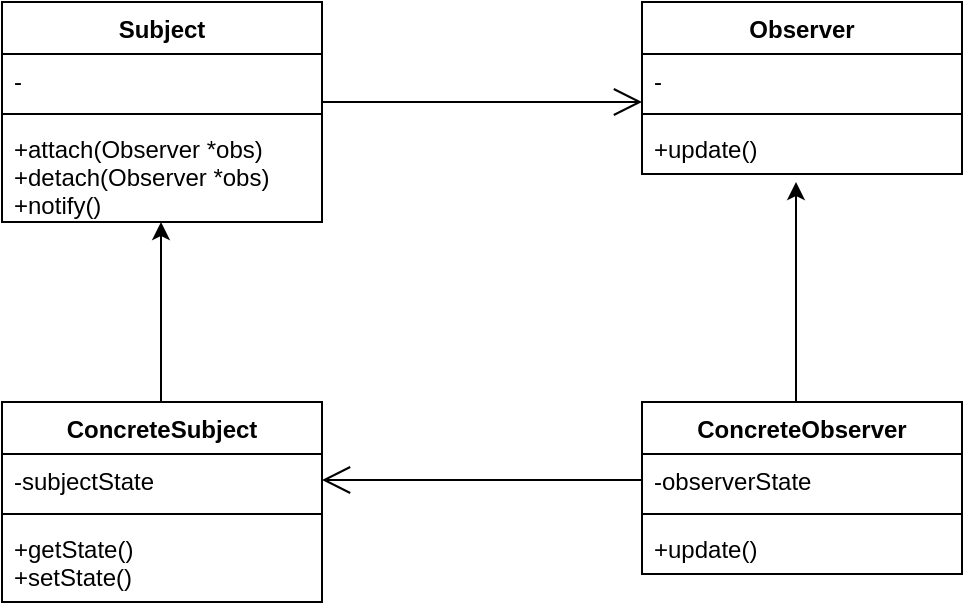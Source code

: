 <mxfile version="16.1.0" type="github">
  <diagram id="aVZm5cUk2s4T7HYxCkkS" name="Page-1">
    <mxGraphModel dx="782" dy="436" grid="1" gridSize="10" guides="1" tooltips="1" connect="1" arrows="1" fold="1" page="1" pageScale="1" pageWidth="827" pageHeight="1169" math="0" shadow="0">
      <root>
        <mxCell id="0" />
        <mxCell id="1" parent="0" />
        <mxCell id="i2juAloO8C-h_MIuvayo-6" value="Subject" style="swimlane;fontStyle=1;align=center;verticalAlign=top;childLayout=stackLayout;horizontal=1;startSize=26;horizontalStack=0;resizeParent=1;resizeParentMax=0;resizeLast=0;collapsible=1;marginBottom=0;" vertex="1" parent="1">
          <mxGeometry x="120" y="120" width="160" height="110" as="geometry" />
        </mxCell>
        <mxCell id="i2juAloO8C-h_MIuvayo-7" value="-" style="text;strokeColor=none;fillColor=none;align=left;verticalAlign=top;spacingLeft=4;spacingRight=4;overflow=hidden;rotatable=0;points=[[0,0.5],[1,0.5]];portConstraint=eastwest;" vertex="1" parent="i2juAloO8C-h_MIuvayo-6">
          <mxGeometry y="26" width="160" height="26" as="geometry" />
        </mxCell>
        <mxCell id="i2juAloO8C-h_MIuvayo-8" value="" style="line;strokeWidth=1;fillColor=none;align=left;verticalAlign=middle;spacingTop=-1;spacingLeft=3;spacingRight=3;rotatable=0;labelPosition=right;points=[];portConstraint=eastwest;" vertex="1" parent="i2juAloO8C-h_MIuvayo-6">
          <mxGeometry y="52" width="160" height="8" as="geometry" />
        </mxCell>
        <mxCell id="i2juAloO8C-h_MIuvayo-9" value="+attach(Observer *obs)&#xa;+detach(Observer *obs)&#xa;+notify()" style="text;strokeColor=none;fillColor=none;align=left;verticalAlign=top;spacingLeft=4;spacingRight=4;overflow=hidden;rotatable=0;points=[[0,0.5],[1,0.5]];portConstraint=eastwest;" vertex="1" parent="i2juAloO8C-h_MIuvayo-6">
          <mxGeometry y="60" width="160" height="50" as="geometry" />
        </mxCell>
        <mxCell id="i2juAloO8C-h_MIuvayo-10" value="Observer" style="swimlane;fontStyle=1;align=center;verticalAlign=top;childLayout=stackLayout;horizontal=1;startSize=26;horizontalStack=0;resizeParent=1;resizeParentMax=0;resizeLast=0;collapsible=1;marginBottom=0;" vertex="1" parent="1">
          <mxGeometry x="440" y="120" width="160" height="86" as="geometry" />
        </mxCell>
        <mxCell id="i2juAloO8C-h_MIuvayo-11" value="-" style="text;strokeColor=none;fillColor=none;align=left;verticalAlign=top;spacingLeft=4;spacingRight=4;overflow=hidden;rotatable=0;points=[[0,0.5],[1,0.5]];portConstraint=eastwest;" vertex="1" parent="i2juAloO8C-h_MIuvayo-10">
          <mxGeometry y="26" width="160" height="26" as="geometry" />
        </mxCell>
        <mxCell id="i2juAloO8C-h_MIuvayo-12" value="" style="line;strokeWidth=1;fillColor=none;align=left;verticalAlign=middle;spacingTop=-1;spacingLeft=3;spacingRight=3;rotatable=0;labelPosition=right;points=[];portConstraint=eastwest;" vertex="1" parent="i2juAloO8C-h_MIuvayo-10">
          <mxGeometry y="52" width="160" height="8" as="geometry" />
        </mxCell>
        <mxCell id="i2juAloO8C-h_MIuvayo-13" value="+update()" style="text;strokeColor=none;fillColor=none;align=left;verticalAlign=top;spacingLeft=4;spacingRight=4;overflow=hidden;rotatable=0;points=[[0,0.5],[1,0.5]];portConstraint=eastwest;" vertex="1" parent="i2juAloO8C-h_MIuvayo-10">
          <mxGeometry y="60" width="160" height="26" as="geometry" />
        </mxCell>
        <mxCell id="i2juAloO8C-h_MIuvayo-14" value="ConcreteObserver" style="swimlane;fontStyle=1;align=center;verticalAlign=top;childLayout=stackLayout;horizontal=1;startSize=26;horizontalStack=0;resizeParent=1;resizeParentMax=0;resizeLast=0;collapsible=1;marginBottom=0;" vertex="1" parent="1">
          <mxGeometry x="440" y="320" width="160" height="86" as="geometry" />
        </mxCell>
        <mxCell id="i2juAloO8C-h_MIuvayo-15" value="-observerState" style="text;strokeColor=none;fillColor=none;align=left;verticalAlign=top;spacingLeft=4;spacingRight=4;overflow=hidden;rotatable=0;points=[[0,0.5],[1,0.5]];portConstraint=eastwest;" vertex="1" parent="i2juAloO8C-h_MIuvayo-14">
          <mxGeometry y="26" width="160" height="26" as="geometry" />
        </mxCell>
        <mxCell id="i2juAloO8C-h_MIuvayo-16" value="" style="line;strokeWidth=1;fillColor=none;align=left;verticalAlign=middle;spacingTop=-1;spacingLeft=3;spacingRight=3;rotatable=0;labelPosition=right;points=[];portConstraint=eastwest;" vertex="1" parent="i2juAloO8C-h_MIuvayo-14">
          <mxGeometry y="52" width="160" height="8" as="geometry" />
        </mxCell>
        <mxCell id="i2juAloO8C-h_MIuvayo-17" value="+update()" style="text;strokeColor=none;fillColor=none;align=left;verticalAlign=top;spacingLeft=4;spacingRight=4;overflow=hidden;rotatable=0;points=[[0,0.5],[1,0.5]];portConstraint=eastwest;" vertex="1" parent="i2juAloO8C-h_MIuvayo-14">
          <mxGeometry y="60" width="160" height="26" as="geometry" />
        </mxCell>
        <mxCell id="i2juAloO8C-h_MIuvayo-18" value="ConcreteSubject" style="swimlane;fontStyle=1;align=center;verticalAlign=top;childLayout=stackLayout;horizontal=1;startSize=26;horizontalStack=0;resizeParent=1;resizeParentMax=0;resizeLast=0;collapsible=1;marginBottom=0;" vertex="1" parent="1">
          <mxGeometry x="120" y="320" width="160" height="100" as="geometry" />
        </mxCell>
        <mxCell id="i2juAloO8C-h_MIuvayo-19" value="-subjectState" style="text;strokeColor=none;fillColor=none;align=left;verticalAlign=top;spacingLeft=4;spacingRight=4;overflow=hidden;rotatable=0;points=[[0,0.5],[1,0.5]];portConstraint=eastwest;" vertex="1" parent="i2juAloO8C-h_MIuvayo-18">
          <mxGeometry y="26" width="160" height="26" as="geometry" />
        </mxCell>
        <mxCell id="i2juAloO8C-h_MIuvayo-20" value="" style="line;strokeWidth=1;fillColor=none;align=left;verticalAlign=middle;spacingTop=-1;spacingLeft=3;spacingRight=3;rotatable=0;labelPosition=right;points=[];portConstraint=eastwest;" vertex="1" parent="i2juAloO8C-h_MIuvayo-18">
          <mxGeometry y="52" width="160" height="8" as="geometry" />
        </mxCell>
        <mxCell id="i2juAloO8C-h_MIuvayo-21" value="+getState()&#xa;+setState()" style="text;strokeColor=none;fillColor=none;align=left;verticalAlign=top;spacingLeft=4;spacingRight=4;overflow=hidden;rotatable=0;points=[[0,0.5],[1,0.5]];portConstraint=eastwest;" vertex="1" parent="i2juAloO8C-h_MIuvayo-18">
          <mxGeometry y="60" width="160" height="40" as="geometry" />
        </mxCell>
        <mxCell id="i2juAloO8C-h_MIuvayo-31" value="" style="endArrow=open;endFill=1;endSize=12;html=1;rounded=0;" edge="1" parent="1">
          <mxGeometry width="160" relative="1" as="geometry">
            <mxPoint x="280" y="170" as="sourcePoint" />
            <mxPoint x="440" y="170" as="targetPoint" />
          </mxGeometry>
        </mxCell>
        <mxCell id="i2juAloO8C-h_MIuvayo-32" value="" style="endArrow=open;endFill=1;endSize=12;html=1;rounded=0;exitX=0;exitY=0.5;exitDx=0;exitDy=0;" edge="1" parent="1" source="i2juAloO8C-h_MIuvayo-15" target="i2juAloO8C-h_MIuvayo-19">
          <mxGeometry width="160" relative="1" as="geometry">
            <mxPoint x="320" y="360" as="sourcePoint" />
            <mxPoint x="480" y="360" as="targetPoint" />
          </mxGeometry>
        </mxCell>
        <mxCell id="i2juAloO8C-h_MIuvayo-33" value="" style="endArrow=classic;html=1;rounded=0;" edge="1" parent="1">
          <mxGeometry width="50" height="50" relative="1" as="geometry">
            <mxPoint x="517" y="320" as="sourcePoint" />
            <mxPoint x="517" y="210" as="targetPoint" />
          </mxGeometry>
        </mxCell>
        <mxCell id="i2juAloO8C-h_MIuvayo-34" value="" style="endArrow=classic;html=1;rounded=0;" edge="1" parent="1">
          <mxGeometry width="50" height="50" relative="1" as="geometry">
            <mxPoint x="199.5" y="320" as="sourcePoint" />
            <mxPoint x="199.5" y="230" as="targetPoint" />
          </mxGeometry>
        </mxCell>
      </root>
    </mxGraphModel>
  </diagram>
</mxfile>

